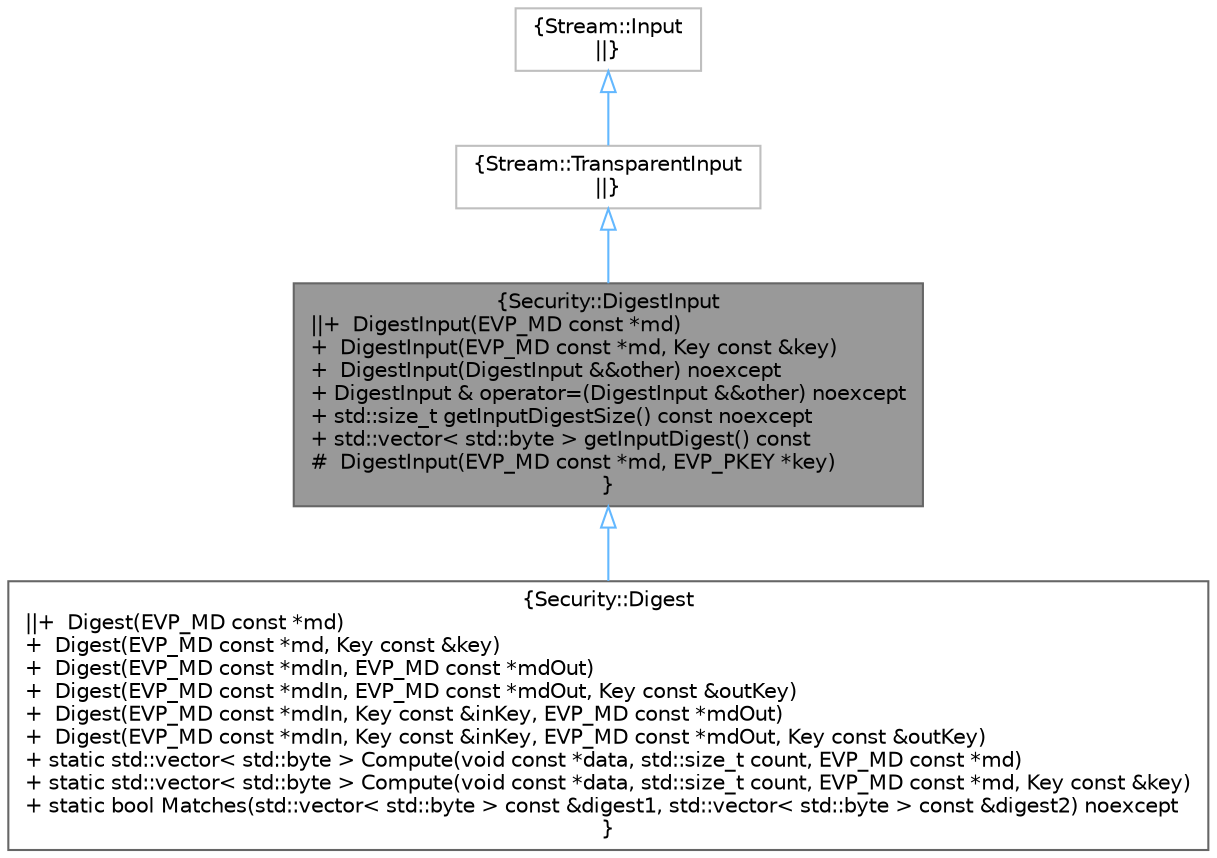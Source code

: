 digraph "Security::DigestInput"
{
 // LATEX_PDF_SIZE
  bgcolor="transparent";
  edge [fontname=Helvetica,fontsize=10,labelfontname=Helvetica,labelfontsize=10];
  node [fontname=Helvetica,fontsize=10,shape=box,height=0.2,width=0.4];
  Node1 [label="{Security::DigestInput\n||+  DigestInput(EVP_MD const *md)\l+  DigestInput(EVP_MD const *md, Key const &key)\l+  DigestInput(DigestInput &&other) noexcept\l+ DigestInput & operator=(DigestInput &&other) noexcept\l+ std::size_t getInputDigestSize() const noexcept\l+ std::vector\< std::byte \> getInputDigest() const\l#  DigestInput(EVP_MD const *md, EVP_PKEY *key)\l}",height=0.2,width=0.4,color="gray40", fillcolor="grey60", style="filled", fontcolor="black",tooltip="Stream::Input Digest observer."];
  Node2 -> Node1 [dir="back",color="steelblue1",style="solid",arrowtail="onormal"];
  Node2 [label="{Stream::TransparentInput\n||}",height=0.2,width=0.4,color="grey75", fillcolor="white", style="filled",URL="/tmp/build/x64/Release/Stream/tag.xml$d1/dcd/classStream_1_1TransparentInput.html",tooltip=" "];
  Node3 -> Node2 [dir="back",color="steelblue1",style="solid",arrowtail="onormal"];
  Node3 [label="{Stream::Input\n||}",height=0.2,width=0.4,color="grey75", fillcolor="white", style="filled",URL="/tmp/build/x64/Release/Stream/tag.xml$d7/d83/classStream_1_1Input.html",tooltip=" "];
  Node1 -> Node4 [dir="back",color="steelblue1",style="solid",arrowtail="onormal"];
  Node4 [label="{Security::Digest\n||+  Digest(EVP_MD const *md)\l+  Digest(EVP_MD const *md, Key const &key)\l+  Digest(EVP_MD const *mdIn, EVP_MD const *mdOut)\l+  Digest(EVP_MD const *mdIn, EVP_MD const *mdOut, Key const &outKey)\l+  Digest(EVP_MD const *mdIn, Key const &inKey, EVP_MD const *mdOut)\l+  Digest(EVP_MD const *mdIn, Key const &inKey, EVP_MD const *mdOut, Key const &outKey)\l+ static std::vector\< std::byte \> Compute(void const *data, std::size_t count, EVP_MD const *md)\l+ static std::vector\< std::byte \> Compute(void const *data, std::size_t count, EVP_MD const *md, Key const &key)\l+ static bool Matches(std::vector\< std::byte \> const &digest1, std::vector\< std::byte \> const &digest2) noexcept\l}",height=0.2,width=0.4,color="gray40", fillcolor="white", style="filled",URL="$d0/d01/classSecurity_1_1Digest.html",tooltip="Stream::Input / Stream::Output Digest observer."];
}
